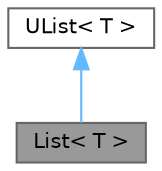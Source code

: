 digraph "List&lt; T &gt;"
{
 // LATEX_PDF_SIZE
  bgcolor="transparent";
  edge [fontname=Helvetica,fontsize=10,labelfontname=Helvetica,labelfontsize=10];
  node [fontname=Helvetica,fontsize=10,shape=box,height=0.2,width=0.4];
  Node1 [id="Node000001",label="List\< T \>",height=0.2,width=0.4,color="gray40", fillcolor="grey60", style="filled", fontcolor="black",tooltip="A 1D array of objects of type <T>, where the size of the vector is known and used for subscript bound..."];
  Node2 -> Node1 [id="edge1_Node000001_Node000002",dir="back",color="steelblue1",style="solid",tooltip=" "];
  Node2 [id="Node000002",label="UList\< T \>",height=0.2,width=0.4,color="gray40", fillcolor="white", style="filled",URL="$classFoam_1_1UList.html",tooltip="A 1D vector of objects of type <T>, where the size of the vector is known and can be used for subscri..."];
}
